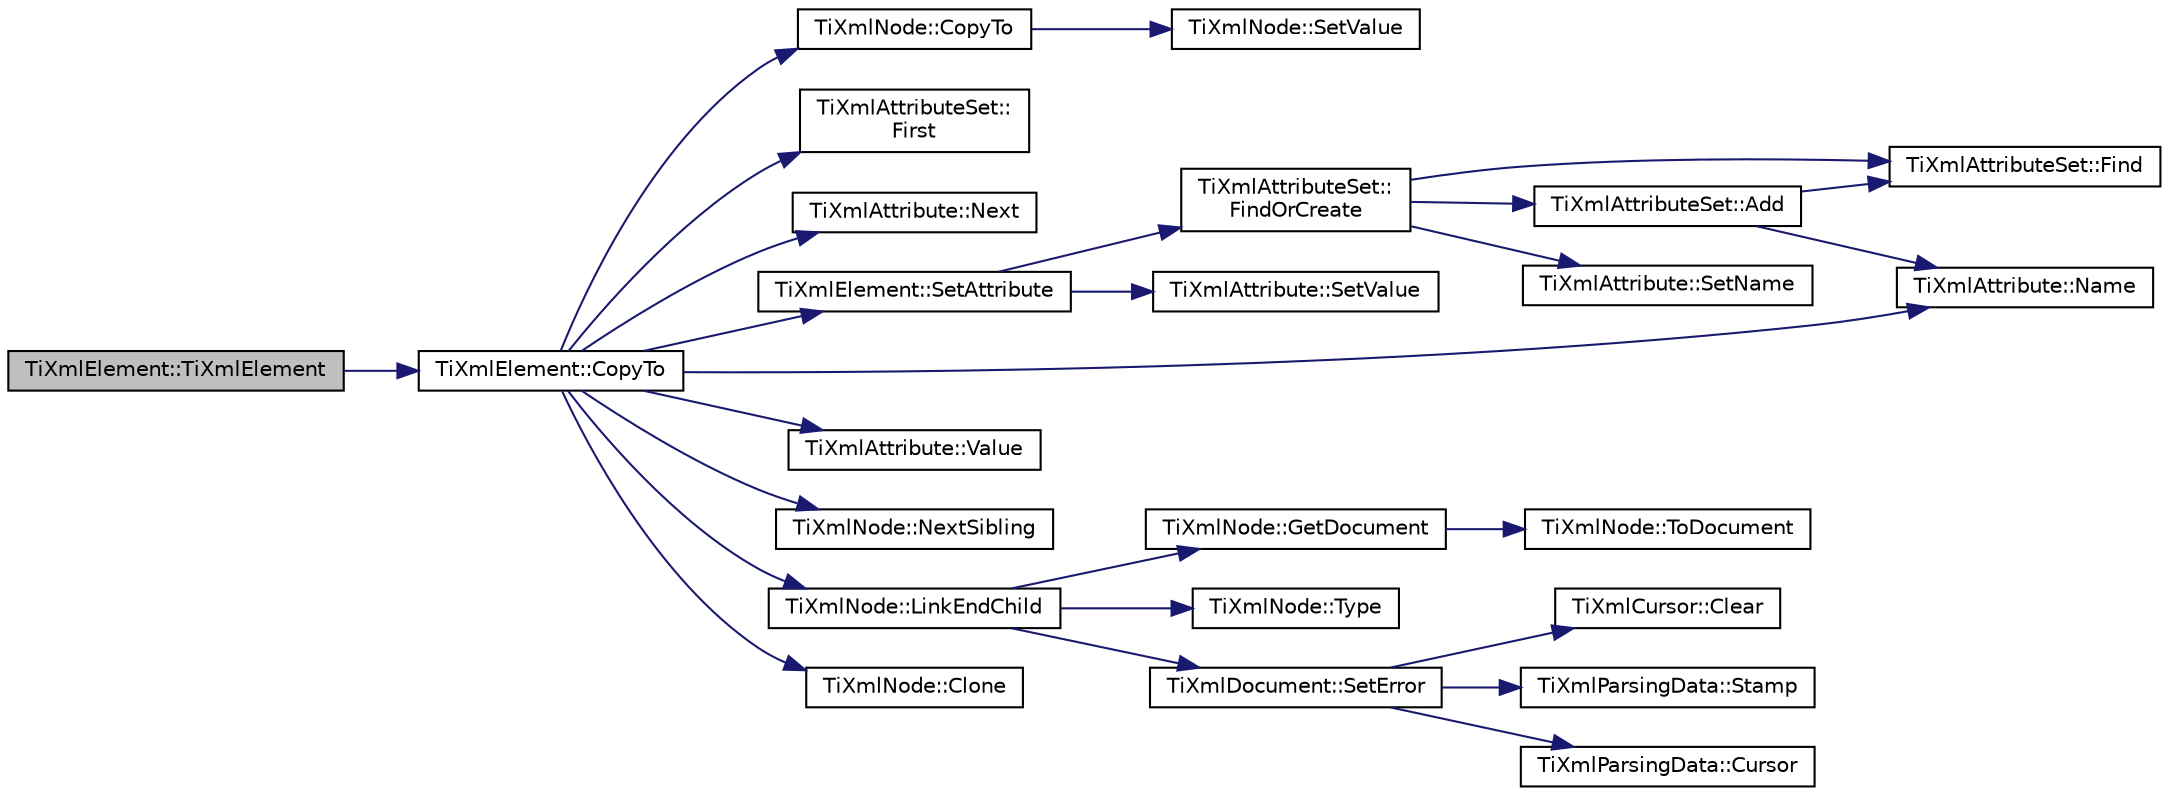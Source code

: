 digraph "TiXmlElement::TiXmlElement"
{
  edge [fontname="Helvetica",fontsize="10",labelfontname="Helvetica",labelfontsize="10"];
  node [fontname="Helvetica",fontsize="10",shape=record];
  rankdir="LR";
  Node1 [label="TiXmlElement::TiXmlElement",height=0.2,width=0.4,color="black", fillcolor="grey75", style="filled" fontcolor="black"];
  Node1 -> Node2 [color="midnightblue",fontsize="10",style="solid",fontname="Helvetica"];
  Node2 [label="TiXmlElement::CopyTo",height=0.2,width=0.4,color="black", fillcolor="white", style="filled",URL="$class_ti_xml_element.html#a9e0c1983b840de4134f1f6bf7af00b0f"];
  Node2 -> Node3 [color="midnightblue",fontsize="10",style="solid",fontname="Helvetica"];
  Node3 [label="TiXmlNode::CopyTo",height=0.2,width=0.4,color="black", fillcolor="white", style="filled",URL="$class_ti_xml_node.html#ab6056978923ad8350fb5164af32d8038"];
  Node3 -> Node4 [color="midnightblue",fontsize="10",style="solid",fontname="Helvetica"];
  Node4 [label="TiXmlNode::SetValue",height=0.2,width=0.4,color="black", fillcolor="white", style="filled",URL="$class_ti_xml_node.html#a2a38329ca5d3f28f98ce932b8299ae90"];
  Node2 -> Node5 [color="midnightblue",fontsize="10",style="solid",fontname="Helvetica"];
  Node5 [label="TiXmlAttributeSet::\lFirst",height=0.2,width=0.4,color="black", fillcolor="white", style="filled",URL="$class_ti_xml_attribute_set.html#ae0636e88cedd4b09d61c451860f68598"];
  Node2 -> Node6 [color="midnightblue",fontsize="10",style="solid",fontname="Helvetica"];
  Node6 [label="TiXmlAttribute::Next",height=0.2,width=0.4,color="black", fillcolor="white", style="filled",URL="$class_ti_xml_attribute.html#a776478980776a024f7c2846eec640f65",tooltip="Get the next sibling attribute in the DOM. Returns null at end. "];
  Node2 -> Node7 [color="midnightblue",fontsize="10",style="solid",fontname="Helvetica"];
  Node7 [label="TiXmlElement::SetAttribute",height=0.2,width=0.4,color="black", fillcolor="white", style="filled",URL="$class_ti_xml_element.html#abf0b3bd7f0e4c746a89ec6e7f101fc32"];
  Node7 -> Node8 [color="midnightblue",fontsize="10",style="solid",fontname="Helvetica"];
  Node8 [label="TiXmlAttributeSet::\lFindOrCreate",height=0.2,width=0.4,color="black", fillcolor="white", style="filled",URL="$class_ti_xml_attribute_set.html#a5e28f5d32f048fba85d04dc317495bdc"];
  Node8 -> Node9 [color="midnightblue",fontsize="10",style="solid",fontname="Helvetica"];
  Node9 [label="TiXmlAttributeSet::Find",height=0.2,width=0.4,color="black", fillcolor="white", style="filled",URL="$class_ti_xml_attribute_set.html#af3675cc2bfd0aea153cda1cfcdd1f77e"];
  Node8 -> Node10 [color="midnightblue",fontsize="10",style="solid",fontname="Helvetica"];
  Node10 [label="TiXmlAttributeSet::Add",height=0.2,width=0.4,color="black", fillcolor="white", style="filled",URL="$class_ti_xml_attribute_set.html#a745e50ddaae3bee93e4589321e0b9c1a"];
  Node10 -> Node9 [color="midnightblue",fontsize="10",style="solid",fontname="Helvetica"];
  Node10 -> Node11 [color="midnightblue",fontsize="10",style="solid",fontname="Helvetica"];
  Node11 [label="TiXmlAttribute::Name",height=0.2,width=0.4,color="black", fillcolor="white", style="filled",URL="$class_ti_xml_attribute.html#a298a57287d305904ba6bd96ae6f78d3d",tooltip="Return the name of this attribute. "];
  Node8 -> Node12 [color="midnightblue",fontsize="10",style="solid",fontname="Helvetica"];
  Node12 [label="TiXmlAttribute::SetName",height=0.2,width=0.4,color="black", fillcolor="white", style="filled",URL="$class_ti_xml_attribute.html#ab7fa3d21ff8d7c5764cf9af15b667a99",tooltip="Set the name of this attribute. "];
  Node7 -> Node13 [color="midnightblue",fontsize="10",style="solid",fontname="Helvetica"];
  Node13 [label="TiXmlAttribute::SetValue",height=0.2,width=0.4,color="black", fillcolor="white", style="filled",URL="$class_ti_xml_attribute.html#a2dae44178f668b3cb48101be4f2236a0",tooltip="Set the value. "];
  Node2 -> Node11 [color="midnightblue",fontsize="10",style="solid",fontname="Helvetica"];
  Node2 -> Node14 [color="midnightblue",fontsize="10",style="solid",fontname="Helvetica"];
  Node14 [label="TiXmlAttribute::Value",height=0.2,width=0.4,color="black", fillcolor="white", style="filled",URL="$class_ti_xml_attribute.html#a0f874490eac8ca00ee0070765d0e97e3",tooltip="Return the value of this attribute. "];
  Node2 -> Node15 [color="midnightblue",fontsize="10",style="solid",fontname="Helvetica"];
  Node15 [label="TiXmlNode::NextSibling",height=0.2,width=0.4,color="black", fillcolor="white", style="filled",URL="$class_ti_xml_node.html#af854baeba384f5fe9859f5aee03b548e",tooltip="Navigate to a sibling node. "];
  Node2 -> Node16 [color="midnightblue",fontsize="10",style="solid",fontname="Helvetica"];
  Node16 [label="TiXmlNode::LinkEndChild",height=0.2,width=0.4,color="black", fillcolor="white", style="filled",URL="$class_ti_xml_node.html#a1a881212554b759865f6cac79a851d38"];
  Node16 -> Node17 [color="midnightblue",fontsize="10",style="solid",fontname="Helvetica"];
  Node17 [label="TiXmlNode::GetDocument",height=0.2,width=0.4,color="black", fillcolor="white", style="filled",URL="$class_ti_xml_node.html#aa66f4ebcd175204a168ed7c2d7b43071"];
  Node17 -> Node18 [color="midnightblue",fontsize="10",style="solid",fontname="Helvetica"];
  Node18 [label="TiXmlNode::ToDocument",height=0.2,width=0.4,color="black", fillcolor="white", style="filled",URL="$class_ti_xml_node.html#a8a4cda4b15c29f64cff419309aebed08",tooltip="Cast to a more defined type. Will return null if not of the requested type. "];
  Node16 -> Node19 [color="midnightblue",fontsize="10",style="solid",fontname="Helvetica"];
  Node19 [label="TiXmlNode::Type",height=0.2,width=0.4,color="black", fillcolor="white", style="filled",URL="$class_ti_xml_node.html#a57b99d5c97d67a42b9752f5210a1ba5e"];
  Node16 -> Node20 [color="midnightblue",fontsize="10",style="solid",fontname="Helvetica"];
  Node20 [label="TiXmlDocument::SetError",height=0.2,width=0.4,color="black", fillcolor="white", style="filled",URL="$class_ti_xml_document.html#a735c23e318597b920c94eae77fa206de"];
  Node20 -> Node21 [color="midnightblue",fontsize="10",style="solid",fontname="Helvetica"];
  Node21 [label="TiXmlCursor::Clear",height=0.2,width=0.4,color="black", fillcolor="white", style="filled",URL="$struct_ti_xml_cursor.html#a1e6fa622b59dafb71b6efe595105dcdd"];
  Node20 -> Node22 [color="midnightblue",fontsize="10",style="solid",fontname="Helvetica"];
  Node22 [label="TiXmlParsingData::Stamp",height=0.2,width=0.4,color="black", fillcolor="white", style="filled",URL="$class_ti_xml_parsing_data.html#a65cee8ab77a36c605db08c84b4c30a7d"];
  Node20 -> Node23 [color="midnightblue",fontsize="10",style="solid",fontname="Helvetica"];
  Node23 [label="TiXmlParsingData::Cursor",height=0.2,width=0.4,color="black", fillcolor="white", style="filled",URL="$class_ti_xml_parsing_data.html#a9e63d965fdb53ff4ac711e105269e918"];
  Node2 -> Node24 [color="midnightblue",fontsize="10",style="solid",fontname="Helvetica"];
  Node24 [label="TiXmlNode::Clone",height=0.2,width=0.4,color="black", fillcolor="white", style="filled",URL="$class_ti_xml_node.html#a4508cc3a2d7a98e96a54cc09c37a78a4"];
}
